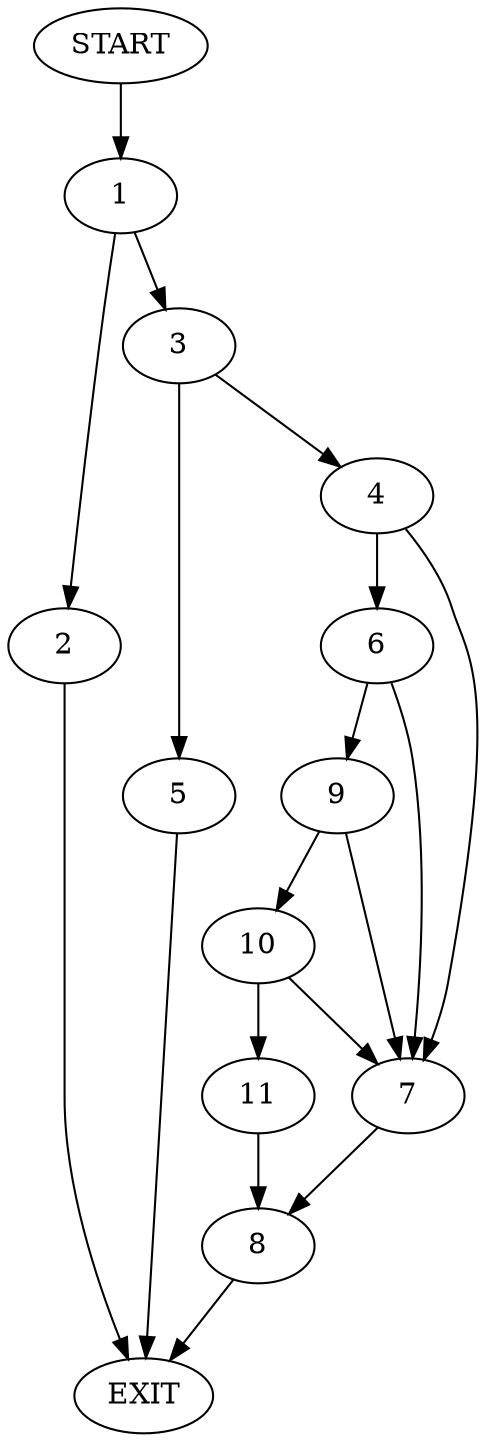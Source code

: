 digraph {
0 [label="START"]
12 [label="EXIT"]
0 -> 1
1 -> 2
1 -> 3
2 -> 12
3 -> 4
3 -> 5
5 -> 12
4 -> 6
4 -> 7
7 -> 8
6 -> 9
6 -> 7
9 -> 7
9 -> 10
10 -> 7
10 -> 11
11 -> 8
8 -> 12
}
